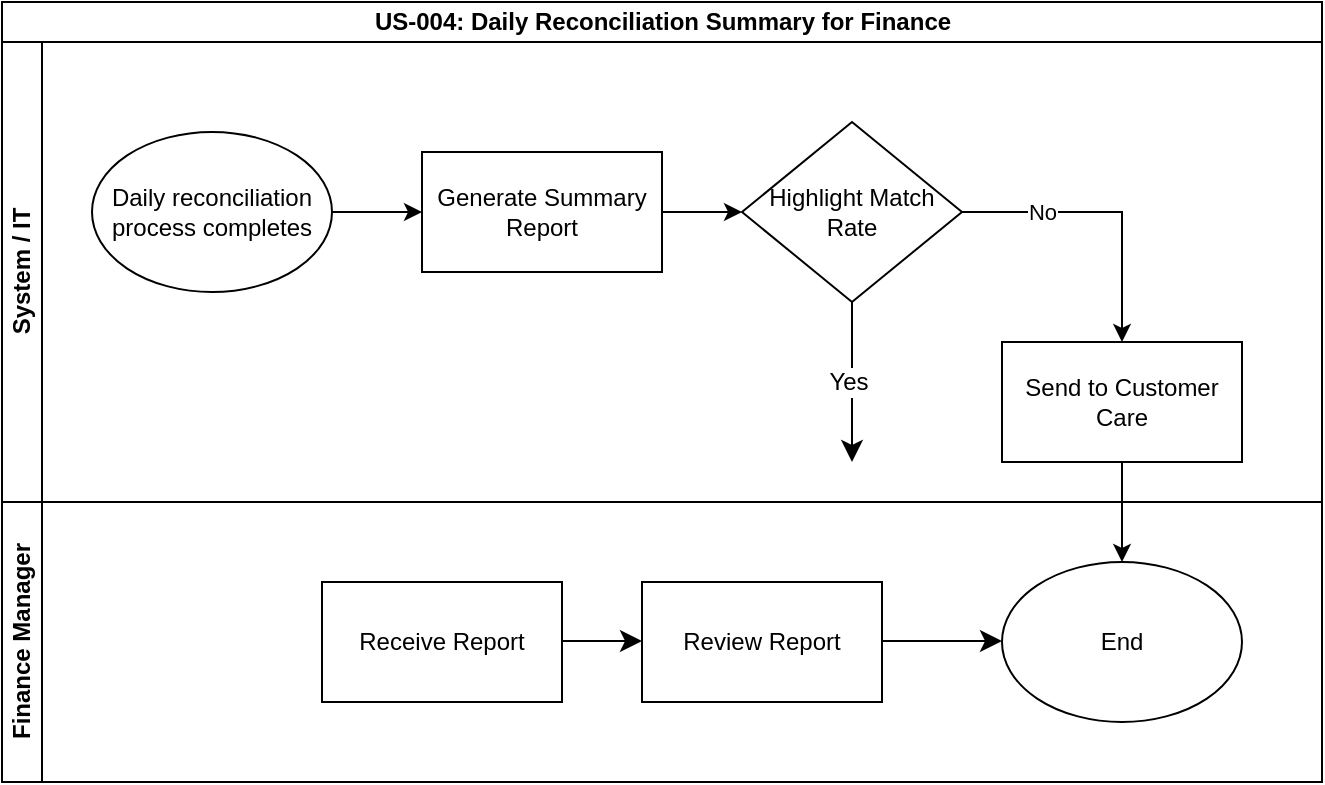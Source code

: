 <mxfile version="28.2.0">
  <diagram name="Page-1" id="ja6Jv6K6E00j63stfY1Q">
    <mxGraphModel dx="2039" dy="1576" grid="1" gridSize="10" guides="1" tooltips="1" connect="1" arrows="0" fold="1" page="0" pageScale="1" pageWidth="827" pageHeight="1169" math="0" shadow="0">
      <root>
        <mxCell id="0" />
        <mxCell id="1" parent="0" />
        <mxCell id="EDjaMZPSDxmGKB74mhdC-53" value="US-004: Daily Reconciliation Summary for Finance" style="swimlane;childLayout=stackLayout;resizeParent=1;resizeParentMax=0;horizontal=1;startSize=20;horizontalStack=0;html=1;" parent="1" vertex="1">
          <mxGeometry x="-950" y="-720" width="660" height="390" as="geometry" />
        </mxCell>
        <mxCell id="EDjaMZPSDxmGKB74mhdC-54" value="System / IT" style="swimlane;startSize=20;horizontal=0;html=1;" parent="EDjaMZPSDxmGKB74mhdC-53" vertex="1">
          <mxGeometry y="20" width="660" height="230" as="geometry" />
        </mxCell>
        <mxCell id="EDjaMZPSDxmGKB74mhdC-68" value="" style="endArrow=classic;html=1;rounded=0;fontSize=12;startSize=8;endSize=8;curved=1;exitX=0.5;exitY=1;exitDx=0;exitDy=0;" parent="EDjaMZPSDxmGKB74mhdC-54" source="dmt541acUcm2cPtqfMdv-4" edge="1">
          <mxGeometry relative="1" as="geometry">
            <mxPoint x="404.5" y="110" as="sourcePoint" />
            <mxPoint x="425" y="210" as="targetPoint" />
          </mxGeometry>
        </mxCell>
        <mxCell id="EDjaMZPSDxmGKB74mhdC-69" value="No" style="edgeLabel;resizable=0;html=1;;align=center;verticalAlign=middle;" parent="EDjaMZPSDxmGKB74mhdC-68" connectable="0" vertex="1">
          <mxGeometry relative="1" as="geometry" />
        </mxCell>
        <mxCell id="EDjaMZPSDxmGKB74mhdC-70" value="Yes" style="edgeLabel;html=1;align=center;verticalAlign=middle;resizable=0;points=[];fontSize=12;" parent="EDjaMZPSDxmGKB74mhdC-68" vertex="1" connectable="0">
          <mxGeometry x="-0.006" y="-2" relative="1" as="geometry">
            <mxPoint as="offset" />
          </mxGeometry>
        </mxCell>
        <mxCell id="EDjaMZPSDxmGKB74mhdC-71" value="Send to Customer Care" style="rounded=0;whiteSpace=wrap;html=1;" parent="EDjaMZPSDxmGKB74mhdC-54" vertex="1">
          <mxGeometry x="500" y="150" width="120" height="60" as="geometry" />
        </mxCell>
        <mxCell id="dmt541acUcm2cPtqfMdv-8" style="edgeStyle=orthogonalEdgeStyle;rounded=0;orthogonalLoop=1;jettySize=auto;html=1;exitX=1;exitY=0.5;exitDx=0;exitDy=0;" edge="1" parent="EDjaMZPSDxmGKB74mhdC-54" source="dmt541acUcm2cPtqfMdv-2" target="dmt541acUcm2cPtqfMdv-3">
          <mxGeometry relative="1" as="geometry" />
        </mxCell>
        <mxCell id="dmt541acUcm2cPtqfMdv-2" value="Daily reconciliation process completes" style="ellipse;whiteSpace=wrap;html=1;" vertex="1" parent="EDjaMZPSDxmGKB74mhdC-54">
          <mxGeometry x="45" y="45" width="120" height="80" as="geometry" />
        </mxCell>
        <mxCell id="dmt541acUcm2cPtqfMdv-9" style="edgeStyle=orthogonalEdgeStyle;rounded=0;orthogonalLoop=1;jettySize=auto;html=1;exitX=1;exitY=0.5;exitDx=0;exitDy=0;entryX=0;entryY=0.5;entryDx=0;entryDy=0;" edge="1" parent="EDjaMZPSDxmGKB74mhdC-54" source="dmt541acUcm2cPtqfMdv-3" target="dmt541acUcm2cPtqfMdv-4">
          <mxGeometry relative="1" as="geometry" />
        </mxCell>
        <mxCell id="dmt541acUcm2cPtqfMdv-3" value="Generate Summary Report" style="rounded=0;whiteSpace=wrap;html=1;" vertex="1" parent="EDjaMZPSDxmGKB74mhdC-54">
          <mxGeometry x="210" y="55" width="120" height="60" as="geometry" />
        </mxCell>
        <mxCell id="dmt541acUcm2cPtqfMdv-10" style="edgeStyle=orthogonalEdgeStyle;rounded=0;orthogonalLoop=1;jettySize=auto;html=1;exitX=1;exitY=0.5;exitDx=0;exitDy=0;" edge="1" parent="EDjaMZPSDxmGKB74mhdC-54" source="dmt541acUcm2cPtqfMdv-4" target="EDjaMZPSDxmGKB74mhdC-71">
          <mxGeometry relative="1" as="geometry" />
        </mxCell>
        <mxCell id="dmt541acUcm2cPtqfMdv-11" value="No" style="edgeLabel;html=1;align=center;verticalAlign=middle;resizable=0;points=[];" vertex="1" connectable="0" parent="dmt541acUcm2cPtqfMdv-10">
          <mxGeometry x="-0.076" y="-3" relative="1" as="geometry">
            <mxPoint x="-27" y="-3" as="offset" />
          </mxGeometry>
        </mxCell>
        <mxCell id="dmt541acUcm2cPtqfMdv-4" value="Highlight Match Rate" style="rhombus;whiteSpace=wrap;html=1;" vertex="1" parent="EDjaMZPSDxmGKB74mhdC-54">
          <mxGeometry x="370" y="40" width="110" height="90" as="geometry" />
        </mxCell>
        <mxCell id="EDjaMZPSDxmGKB74mhdC-55" value="Finance Manager" style="swimlane;startSize=20;horizontal=0;html=1;" parent="EDjaMZPSDxmGKB74mhdC-53" vertex="1">
          <mxGeometry y="250" width="660" height="140" as="geometry" />
        </mxCell>
        <mxCell id="EDjaMZPSDxmGKB74mhdC-80" style="edgeStyle=none;curved=1;rounded=0;orthogonalLoop=1;jettySize=auto;html=1;exitX=1;exitY=0.5;exitDx=0;exitDy=0;entryX=0;entryY=0.5;entryDx=0;entryDy=0;fontSize=12;startSize=8;endSize=8;" parent="EDjaMZPSDxmGKB74mhdC-55" edge="1">
          <mxGeometry relative="1" as="geometry">
            <mxPoint x="440" y="69.5" as="sourcePoint" />
            <mxPoint x="500" y="69.5" as="targetPoint" />
          </mxGeometry>
        </mxCell>
        <mxCell id="EDjaMZPSDxmGKB74mhdC-73" style="edgeStyle=none;curved=1;rounded=0;orthogonalLoop=1;jettySize=auto;html=1;exitX=1;exitY=0.5;exitDx=0;exitDy=0;fontSize=12;startSize=8;endSize=8;exitPerimeter=0;" parent="EDjaMZPSDxmGKB74mhdC-55" edge="1">
          <mxGeometry relative="1" as="geometry">
            <mxPoint x="280" y="69.5" as="sourcePoint" />
            <mxPoint x="320" y="69.5" as="targetPoint" />
          </mxGeometry>
        </mxCell>
        <mxCell id="EDjaMZPSDxmGKB74mhdC-77" value="End" style="ellipse;whiteSpace=wrap;html=1;" parent="EDjaMZPSDxmGKB74mhdC-55" vertex="1">
          <mxGeometry x="500" y="30" width="120" height="80" as="geometry" />
        </mxCell>
        <mxCell id="dmt541acUcm2cPtqfMdv-5" value="Receive Report" style="rounded=0;whiteSpace=wrap;html=1;" vertex="1" parent="EDjaMZPSDxmGKB74mhdC-55">
          <mxGeometry x="160" y="40" width="120" height="60" as="geometry" />
        </mxCell>
        <mxCell id="dmt541acUcm2cPtqfMdv-7" value="Review Report" style="rounded=0;whiteSpace=wrap;html=1;" vertex="1" parent="EDjaMZPSDxmGKB74mhdC-55">
          <mxGeometry x="320" y="40" width="120" height="60" as="geometry" />
        </mxCell>
        <mxCell id="dmt541acUcm2cPtqfMdv-12" style="edgeStyle=orthogonalEdgeStyle;rounded=0;orthogonalLoop=1;jettySize=auto;html=1;exitX=0.5;exitY=1;exitDx=0;exitDy=0;entryX=0.5;entryY=0;entryDx=0;entryDy=0;" edge="1" parent="EDjaMZPSDxmGKB74mhdC-53" source="EDjaMZPSDxmGKB74mhdC-71" target="EDjaMZPSDxmGKB74mhdC-77">
          <mxGeometry relative="1" as="geometry" />
        </mxCell>
      </root>
    </mxGraphModel>
  </diagram>
</mxfile>
